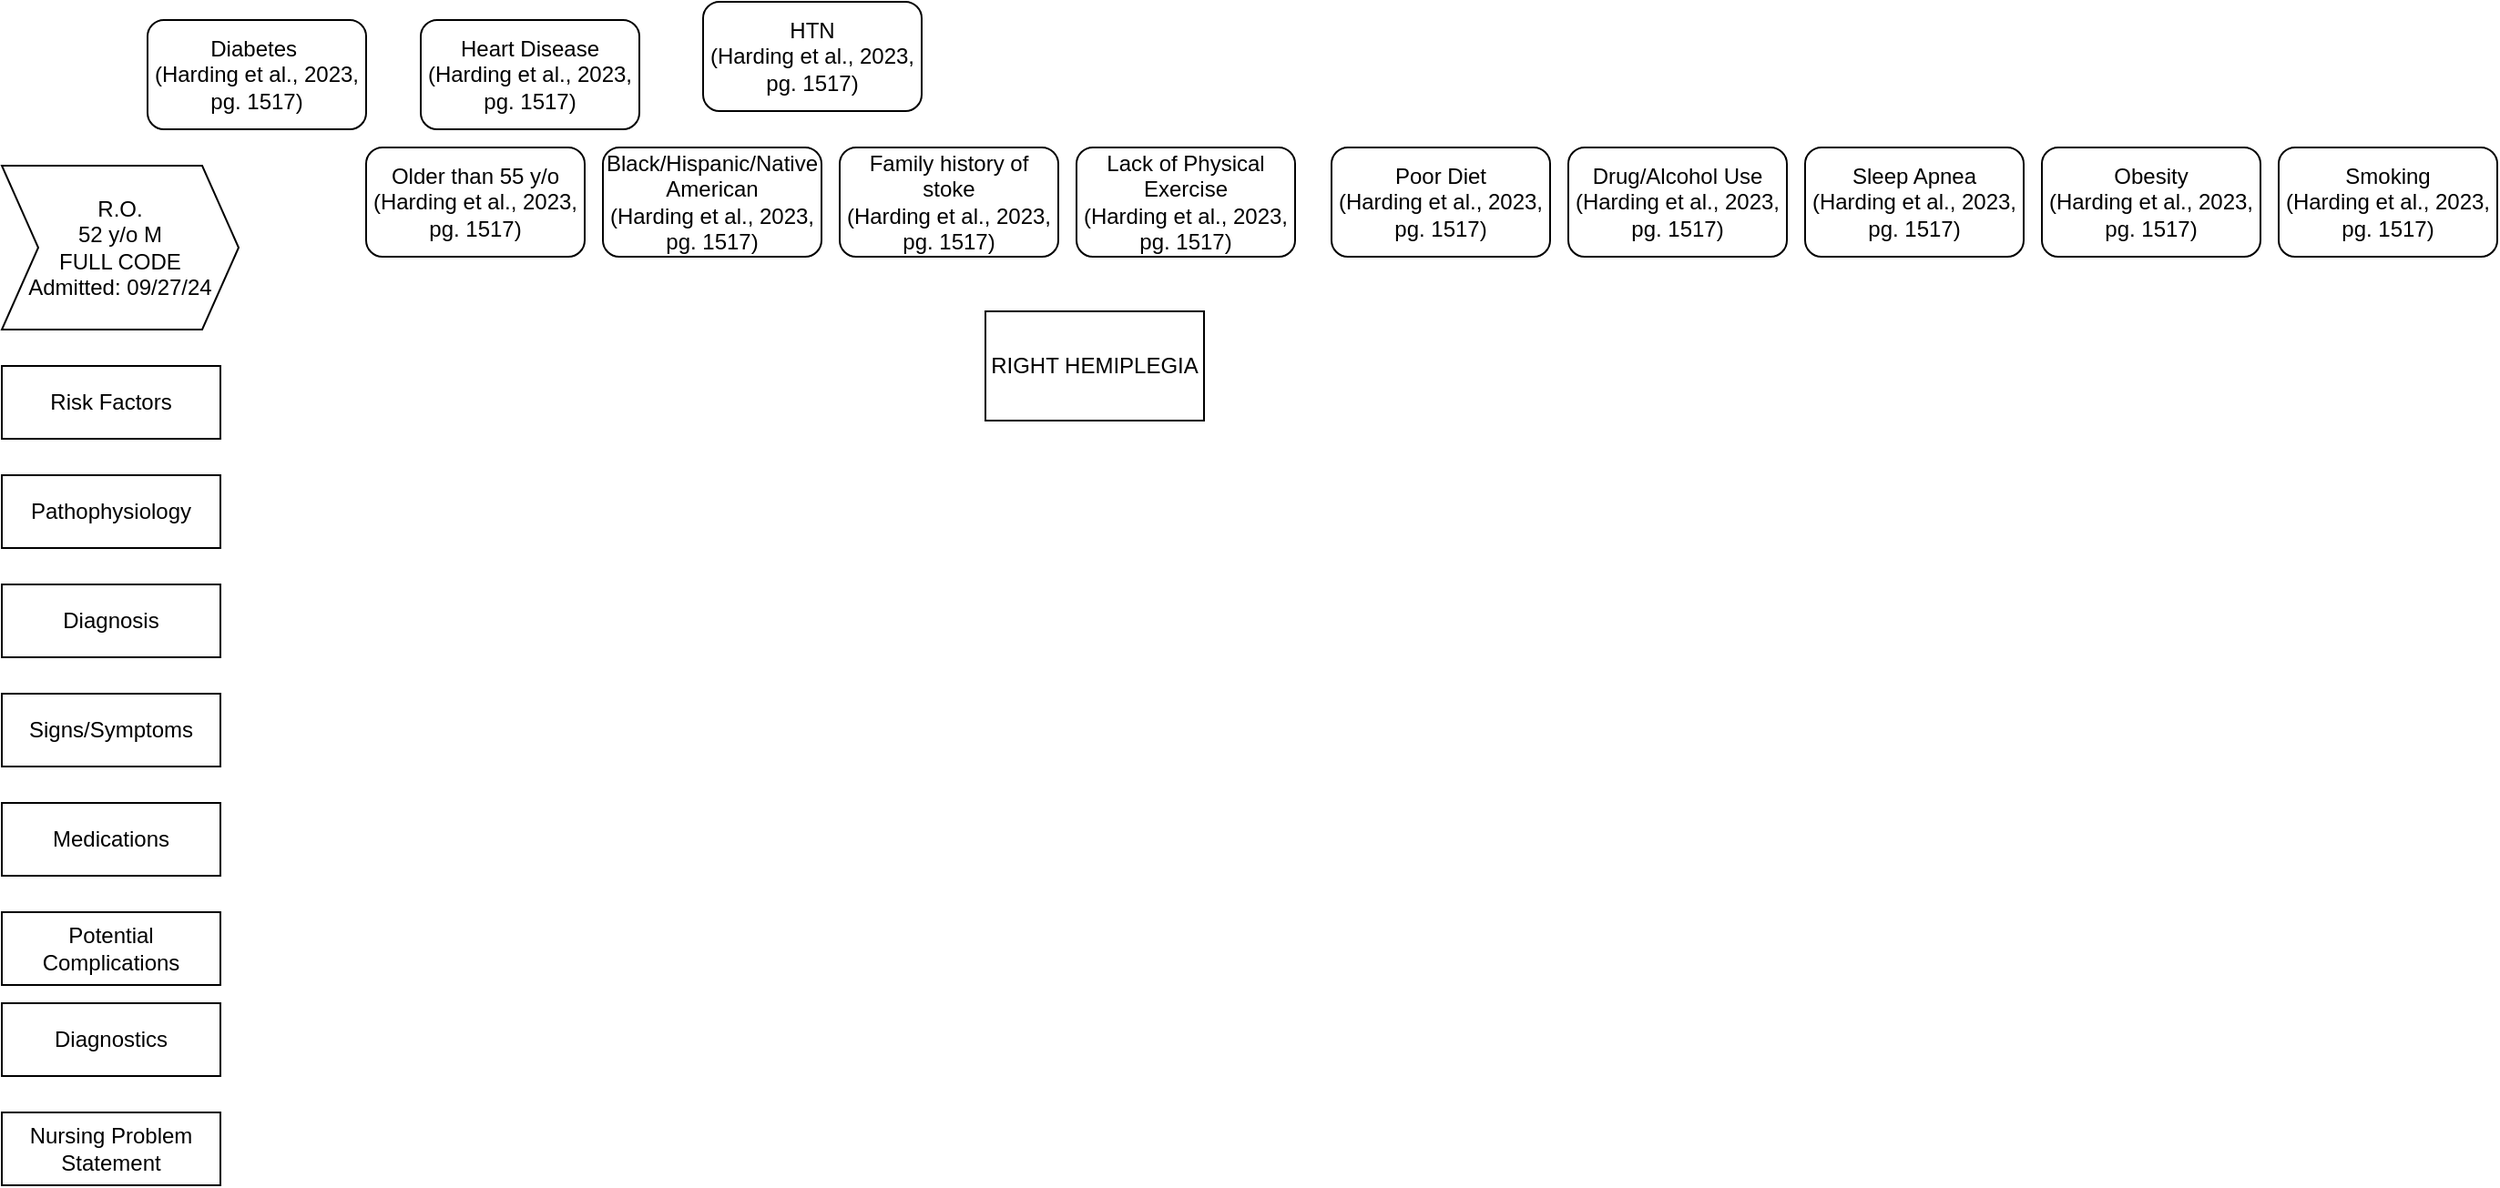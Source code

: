 <mxfile version="24.7.16">
  <diagram name="Page-1" id="ZsXf9INhn8GwqgerH_Wf">
    <mxGraphModel dx="1018" dy="1761" grid="1" gridSize="10" guides="1" tooltips="1" connect="1" arrows="1" fold="1" page="1" pageScale="1" pageWidth="850" pageHeight="1100" math="0" shadow="0">
      <root>
        <mxCell id="0" />
        <mxCell id="1" parent="0" />
        <mxCell id="FMyj3xEPK-cRLoahFx83-1" value="R.O.&lt;div&gt;52 y/o M&lt;/div&gt;&lt;div&gt;FULL CODE&lt;/div&gt;&lt;div&gt;Admitted: 09/27/24&lt;/div&gt;" style="shape=step;perimeter=stepPerimeter;whiteSpace=wrap;html=1;fixedSize=1;" vertex="1" parent="1">
          <mxGeometry x="40" y="40" width="130" height="90" as="geometry" />
        </mxCell>
        <mxCell id="FMyj3xEPK-cRLoahFx83-2" value="Risk Factors" style="rounded=0;whiteSpace=wrap;html=1;" vertex="1" parent="1">
          <mxGeometry x="40" y="150" width="120" height="40" as="geometry" />
        </mxCell>
        <mxCell id="FMyj3xEPK-cRLoahFx83-3" value="Pathophysiology" style="whiteSpace=wrap;html=1;rounded=0;" vertex="1" parent="1">
          <mxGeometry x="40" y="210" width="120" height="40" as="geometry" />
        </mxCell>
        <mxCell id="FMyj3xEPK-cRLoahFx83-5" value="Diagnosis" style="whiteSpace=wrap;html=1;rounded=0;" vertex="1" parent="1">
          <mxGeometry x="40" y="270" width="120" height="40" as="geometry" />
        </mxCell>
        <mxCell id="FMyj3xEPK-cRLoahFx83-7" value="Signs/Symptoms" style="whiteSpace=wrap;html=1;rounded=0;" vertex="1" parent="1">
          <mxGeometry x="40" y="330" width="120" height="40" as="geometry" />
        </mxCell>
        <mxCell id="FMyj3xEPK-cRLoahFx83-9" value="Medications" style="whiteSpace=wrap;html=1;rounded=0;" vertex="1" parent="1">
          <mxGeometry x="40" y="390" width="120" height="40" as="geometry" />
        </mxCell>
        <mxCell id="FMyj3xEPK-cRLoahFx83-11" value="Potential Complications" style="whiteSpace=wrap;html=1;rounded=0;" vertex="1" parent="1">
          <mxGeometry x="40" y="450" width="120" height="40" as="geometry" />
        </mxCell>
        <mxCell id="FMyj3xEPK-cRLoahFx83-13" value="Diagnostics" style="whiteSpace=wrap;html=1;rounded=0;" vertex="1" parent="1">
          <mxGeometry x="40" y="500" width="120" height="40" as="geometry" />
        </mxCell>
        <mxCell id="FMyj3xEPK-cRLoahFx83-15" value="Nursing Problem Statement" style="whiteSpace=wrap;html=1;rounded=0;" vertex="1" parent="1">
          <mxGeometry x="40" y="560" width="120" height="40" as="geometry" />
        </mxCell>
        <mxCell id="FMyj3xEPK-cRLoahFx83-17" value="Older than 55 y/o&lt;div&gt;(Harding et al., 2023, pg. 1517)&lt;/div&gt;" style="rounded=1;whiteSpace=wrap;html=1;" vertex="1" parent="1">
          <mxGeometry x="240" y="30" width="120" height="60" as="geometry" />
        </mxCell>
        <mxCell id="FMyj3xEPK-cRLoahFx83-18" value="Black/Hispanic/Native American&lt;div&gt;(Harding et al., 2023, pg. 1517)&lt;br&gt;&lt;/div&gt;" style="rounded=1;whiteSpace=wrap;html=1;" vertex="1" parent="1">
          <mxGeometry x="370" y="30" width="120" height="60" as="geometry" />
        </mxCell>
        <mxCell id="FMyj3xEPK-cRLoahFx83-19" value="Family history of stoke&lt;div&gt;(Harding et al., 2023, pg. 1517)&lt;br&gt;&lt;/div&gt;" style="rounded=1;whiteSpace=wrap;html=1;" vertex="1" parent="1">
          <mxGeometry x="500" y="30" width="120" height="60" as="geometry" />
        </mxCell>
        <mxCell id="FMyj3xEPK-cRLoahFx83-20" value="HTN&lt;div&gt;(Harding et al., 2023, pg. 1517)&lt;br&gt;&lt;/div&gt;" style="rounded=1;whiteSpace=wrap;html=1;" vertex="1" parent="1">
          <mxGeometry x="425" y="-50" width="120" height="60" as="geometry" />
        </mxCell>
        <mxCell id="FMyj3xEPK-cRLoahFx83-21" value="Heart Disease&lt;div&gt;(Harding et al., 2023, pg. 1517)&lt;br&gt;&lt;/div&gt;" style="rounded=1;whiteSpace=wrap;html=1;" vertex="1" parent="1">
          <mxGeometry x="270" y="-40" width="120" height="60" as="geometry" />
        </mxCell>
        <mxCell id="FMyj3xEPK-cRLoahFx83-22" value="Diabetes&amp;nbsp;&lt;div&gt;(Harding et al., 2023, pg. 1517)&lt;br&gt;&lt;/div&gt;" style="rounded=1;whiteSpace=wrap;html=1;" vertex="1" parent="1">
          <mxGeometry x="120" y="-40" width="120" height="60" as="geometry" />
        </mxCell>
        <mxCell id="FMyj3xEPK-cRLoahFx83-23" value="Smoking&lt;div&gt;(Harding et al., 2023, pg. 1517)&lt;br&gt;&lt;/div&gt;" style="rounded=1;whiteSpace=wrap;html=1;" vertex="1" parent="1">
          <mxGeometry x="1290" y="30" width="120" height="60" as="geometry" />
        </mxCell>
        <mxCell id="FMyj3xEPK-cRLoahFx83-24" value="Obesity&lt;div&gt;(Harding et al., 2023, pg. 1517)&lt;br&gt;&lt;/div&gt;" style="rounded=1;whiteSpace=wrap;html=1;" vertex="1" parent="1">
          <mxGeometry x="1160" y="30" width="120" height="60" as="geometry" />
        </mxCell>
        <mxCell id="FMyj3xEPK-cRLoahFx83-25" value="Sleep Apnea&lt;div&gt;(Harding et al., 2023, pg. 1517)&lt;br&gt;&lt;/div&gt;" style="rounded=1;whiteSpace=wrap;html=1;" vertex="1" parent="1">
          <mxGeometry x="1030" y="30" width="120" height="60" as="geometry" />
        </mxCell>
        <mxCell id="FMyj3xEPK-cRLoahFx83-26" value="Drug/Alcohol Use&lt;div&gt;(Harding et al., 2023, pg. 1517)&lt;br&gt;&lt;/div&gt;" style="rounded=1;whiteSpace=wrap;html=1;" vertex="1" parent="1">
          <mxGeometry x="900" y="30" width="120" height="60" as="geometry" />
        </mxCell>
        <mxCell id="FMyj3xEPK-cRLoahFx83-27" value="Poor Diet&lt;div&gt;(Harding et al., 2023, pg. 1517)&lt;br&gt;&lt;/div&gt;" style="rounded=1;whiteSpace=wrap;html=1;" vertex="1" parent="1">
          <mxGeometry x="770" y="30" width="120" height="60" as="geometry" />
        </mxCell>
        <mxCell id="FMyj3xEPK-cRLoahFx83-28" value="Lack of Physical Exercise&lt;div&gt;(Harding et al., 2023, pg. 1517)&lt;br&gt;&lt;/div&gt;" style="rounded=1;whiteSpace=wrap;html=1;" vertex="1" parent="1">
          <mxGeometry x="630" y="30" width="120" height="60" as="geometry" />
        </mxCell>
        <mxCell id="FMyj3xEPK-cRLoahFx83-30" value="RIGHT HEMIPLEGIA" style="rounded=0;whiteSpace=wrap;html=1;" vertex="1" parent="1">
          <mxGeometry x="580" y="120" width="120" height="60" as="geometry" />
        </mxCell>
      </root>
    </mxGraphModel>
  </diagram>
</mxfile>
